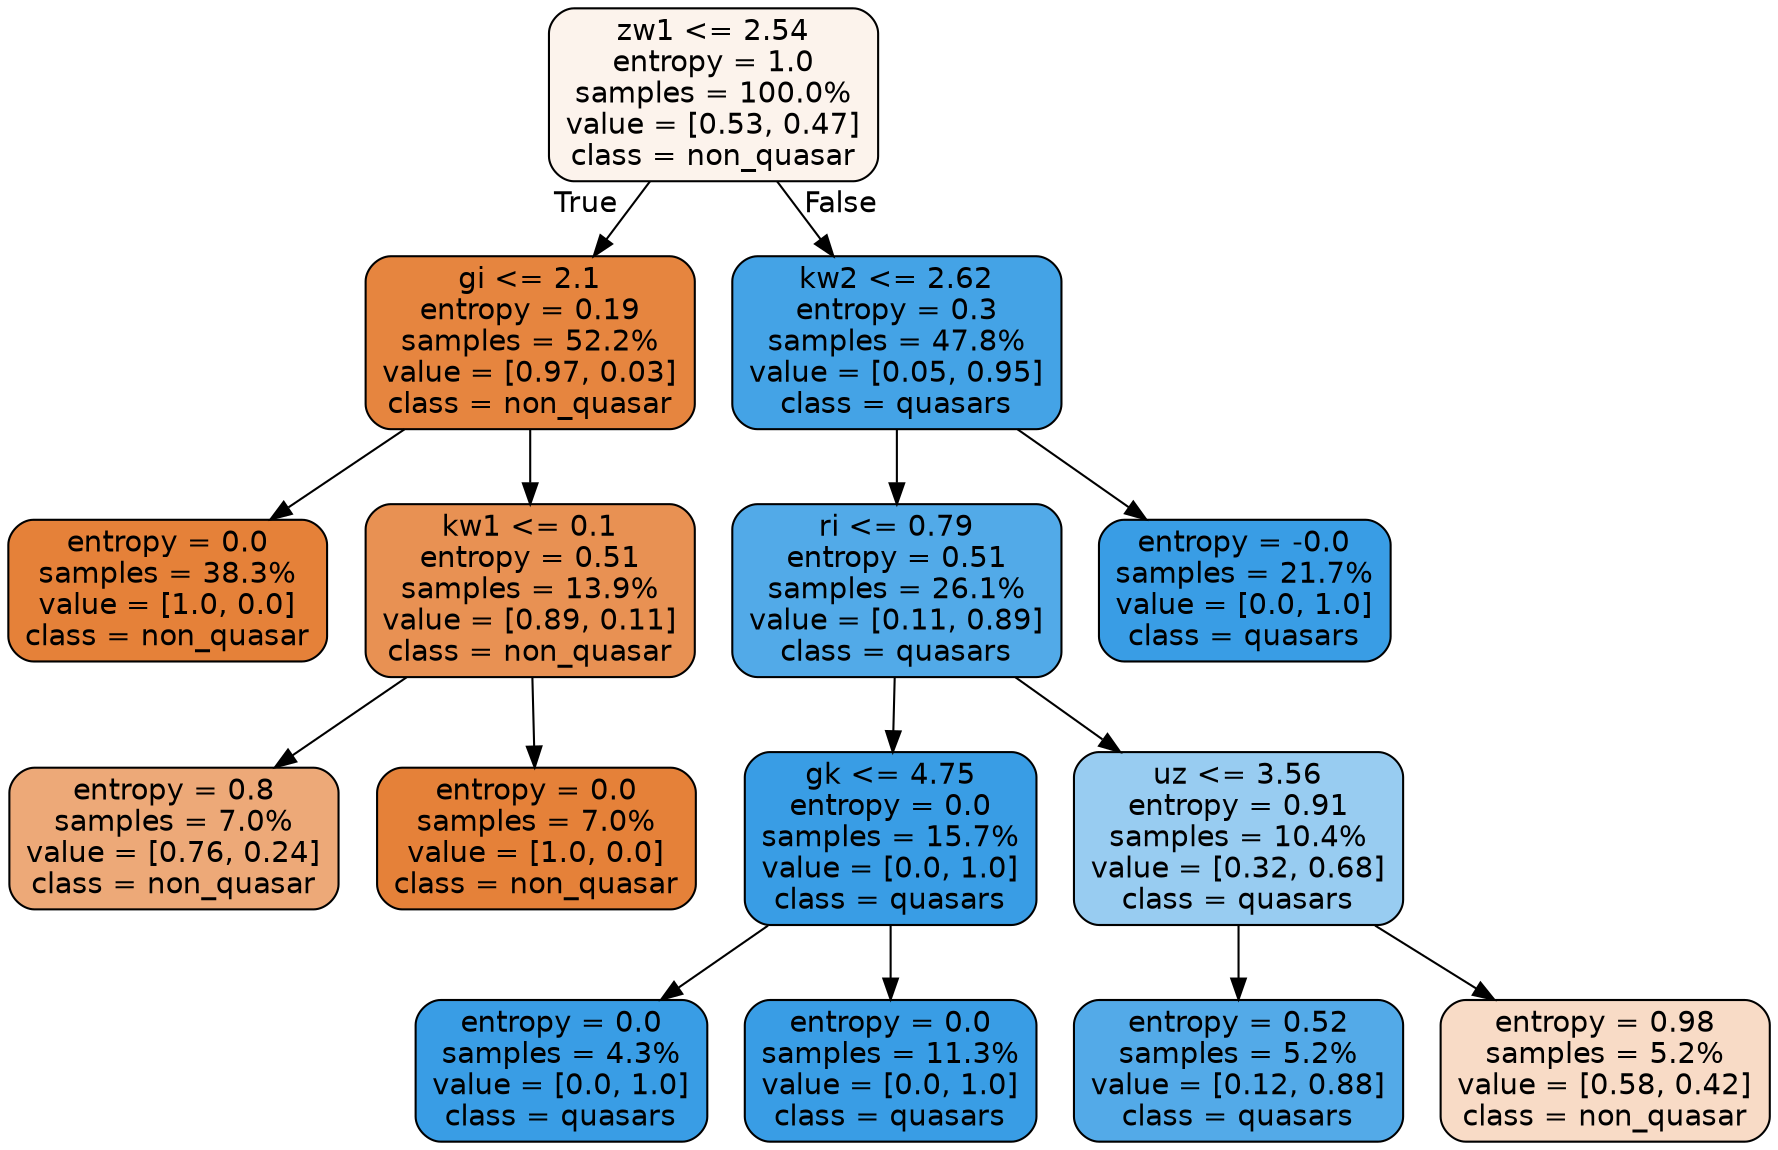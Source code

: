 digraph Tree {
node [shape=box, style="filled, rounded", color="black", fontname="helvetica"] ;
edge [fontname="helvetica"] ;
0 [label="zw1 <= 2.54\nentropy = 1.0\nsamples = 100.0%\nvalue = [0.53, 0.47]\nclass = non_quasar", fillcolor="#fcf3ec"] ;
1 [label="gi <= 2.1\nentropy = 0.19\nsamples = 52.2%\nvalue = [0.97, 0.03]\nclass = non_quasar", fillcolor="#e6853f"] ;
0 -> 1 [labeldistance=2.5, labelangle=45, headlabel="True"] ;
2 [label="entropy = 0.0\nsamples = 38.3%\nvalue = [1.0, 0.0]\nclass = non_quasar", fillcolor="#e58139"] ;
1 -> 2 ;
3 [label="kw1 <= 0.1\nentropy = 0.51\nsamples = 13.9%\nvalue = [0.89, 0.11]\nclass = non_quasar", fillcolor="#e89153"] ;
1 -> 3 ;
4 [label="entropy = 0.8\nsamples = 7.0%\nvalue = [0.76, 0.24]\nclass = non_quasar", fillcolor="#eda978"] ;
3 -> 4 ;
5 [label="entropy = 0.0\nsamples = 7.0%\nvalue = [1.0, 0.0]\nclass = non_quasar", fillcolor="#e58139"] ;
3 -> 5 ;
6 [label="kw2 <= 2.62\nentropy = 0.3\nsamples = 47.8%\nvalue = [0.05, 0.95]\nclass = quasars", fillcolor="#44a3e6"] ;
0 -> 6 [labeldistance=2.5, labelangle=-45, headlabel="False"] ;
7 [label="ri <= 0.79\nentropy = 0.51\nsamples = 26.1%\nvalue = [0.11, 0.89]\nclass = quasars", fillcolor="#52aae8"] ;
6 -> 7 ;
8 [label="gk <= 4.75\nentropy = 0.0\nsamples = 15.7%\nvalue = [0.0, 1.0]\nclass = quasars", fillcolor="#399de5"] ;
7 -> 8 ;
9 [label="entropy = 0.0\nsamples = 4.3%\nvalue = [0.0, 1.0]\nclass = quasars", fillcolor="#399de5"] ;
8 -> 9 ;
10 [label="entropy = 0.0\nsamples = 11.3%\nvalue = [0.0, 1.0]\nclass = quasars", fillcolor="#399de5"] ;
8 -> 10 ;
11 [label="uz <= 3.56\nentropy = 0.91\nsamples = 10.4%\nvalue = [0.32, 0.68]\nclass = quasars", fillcolor="#98ccf1"] ;
7 -> 11 ;
12 [label="entropy = 0.52\nsamples = 5.2%\nvalue = [0.12, 0.88]\nclass = quasars", fillcolor="#53aae8"] ;
11 -> 12 ;
13 [label="entropy = 0.98\nsamples = 5.2%\nvalue = [0.58, 0.42]\nclass = non_quasar", fillcolor="#f8dbc6"] ;
11 -> 13 ;
14 [label="entropy = -0.0\nsamples = 21.7%\nvalue = [0.0, 1.0]\nclass = quasars", fillcolor="#399de5"] ;
6 -> 14 ;
}